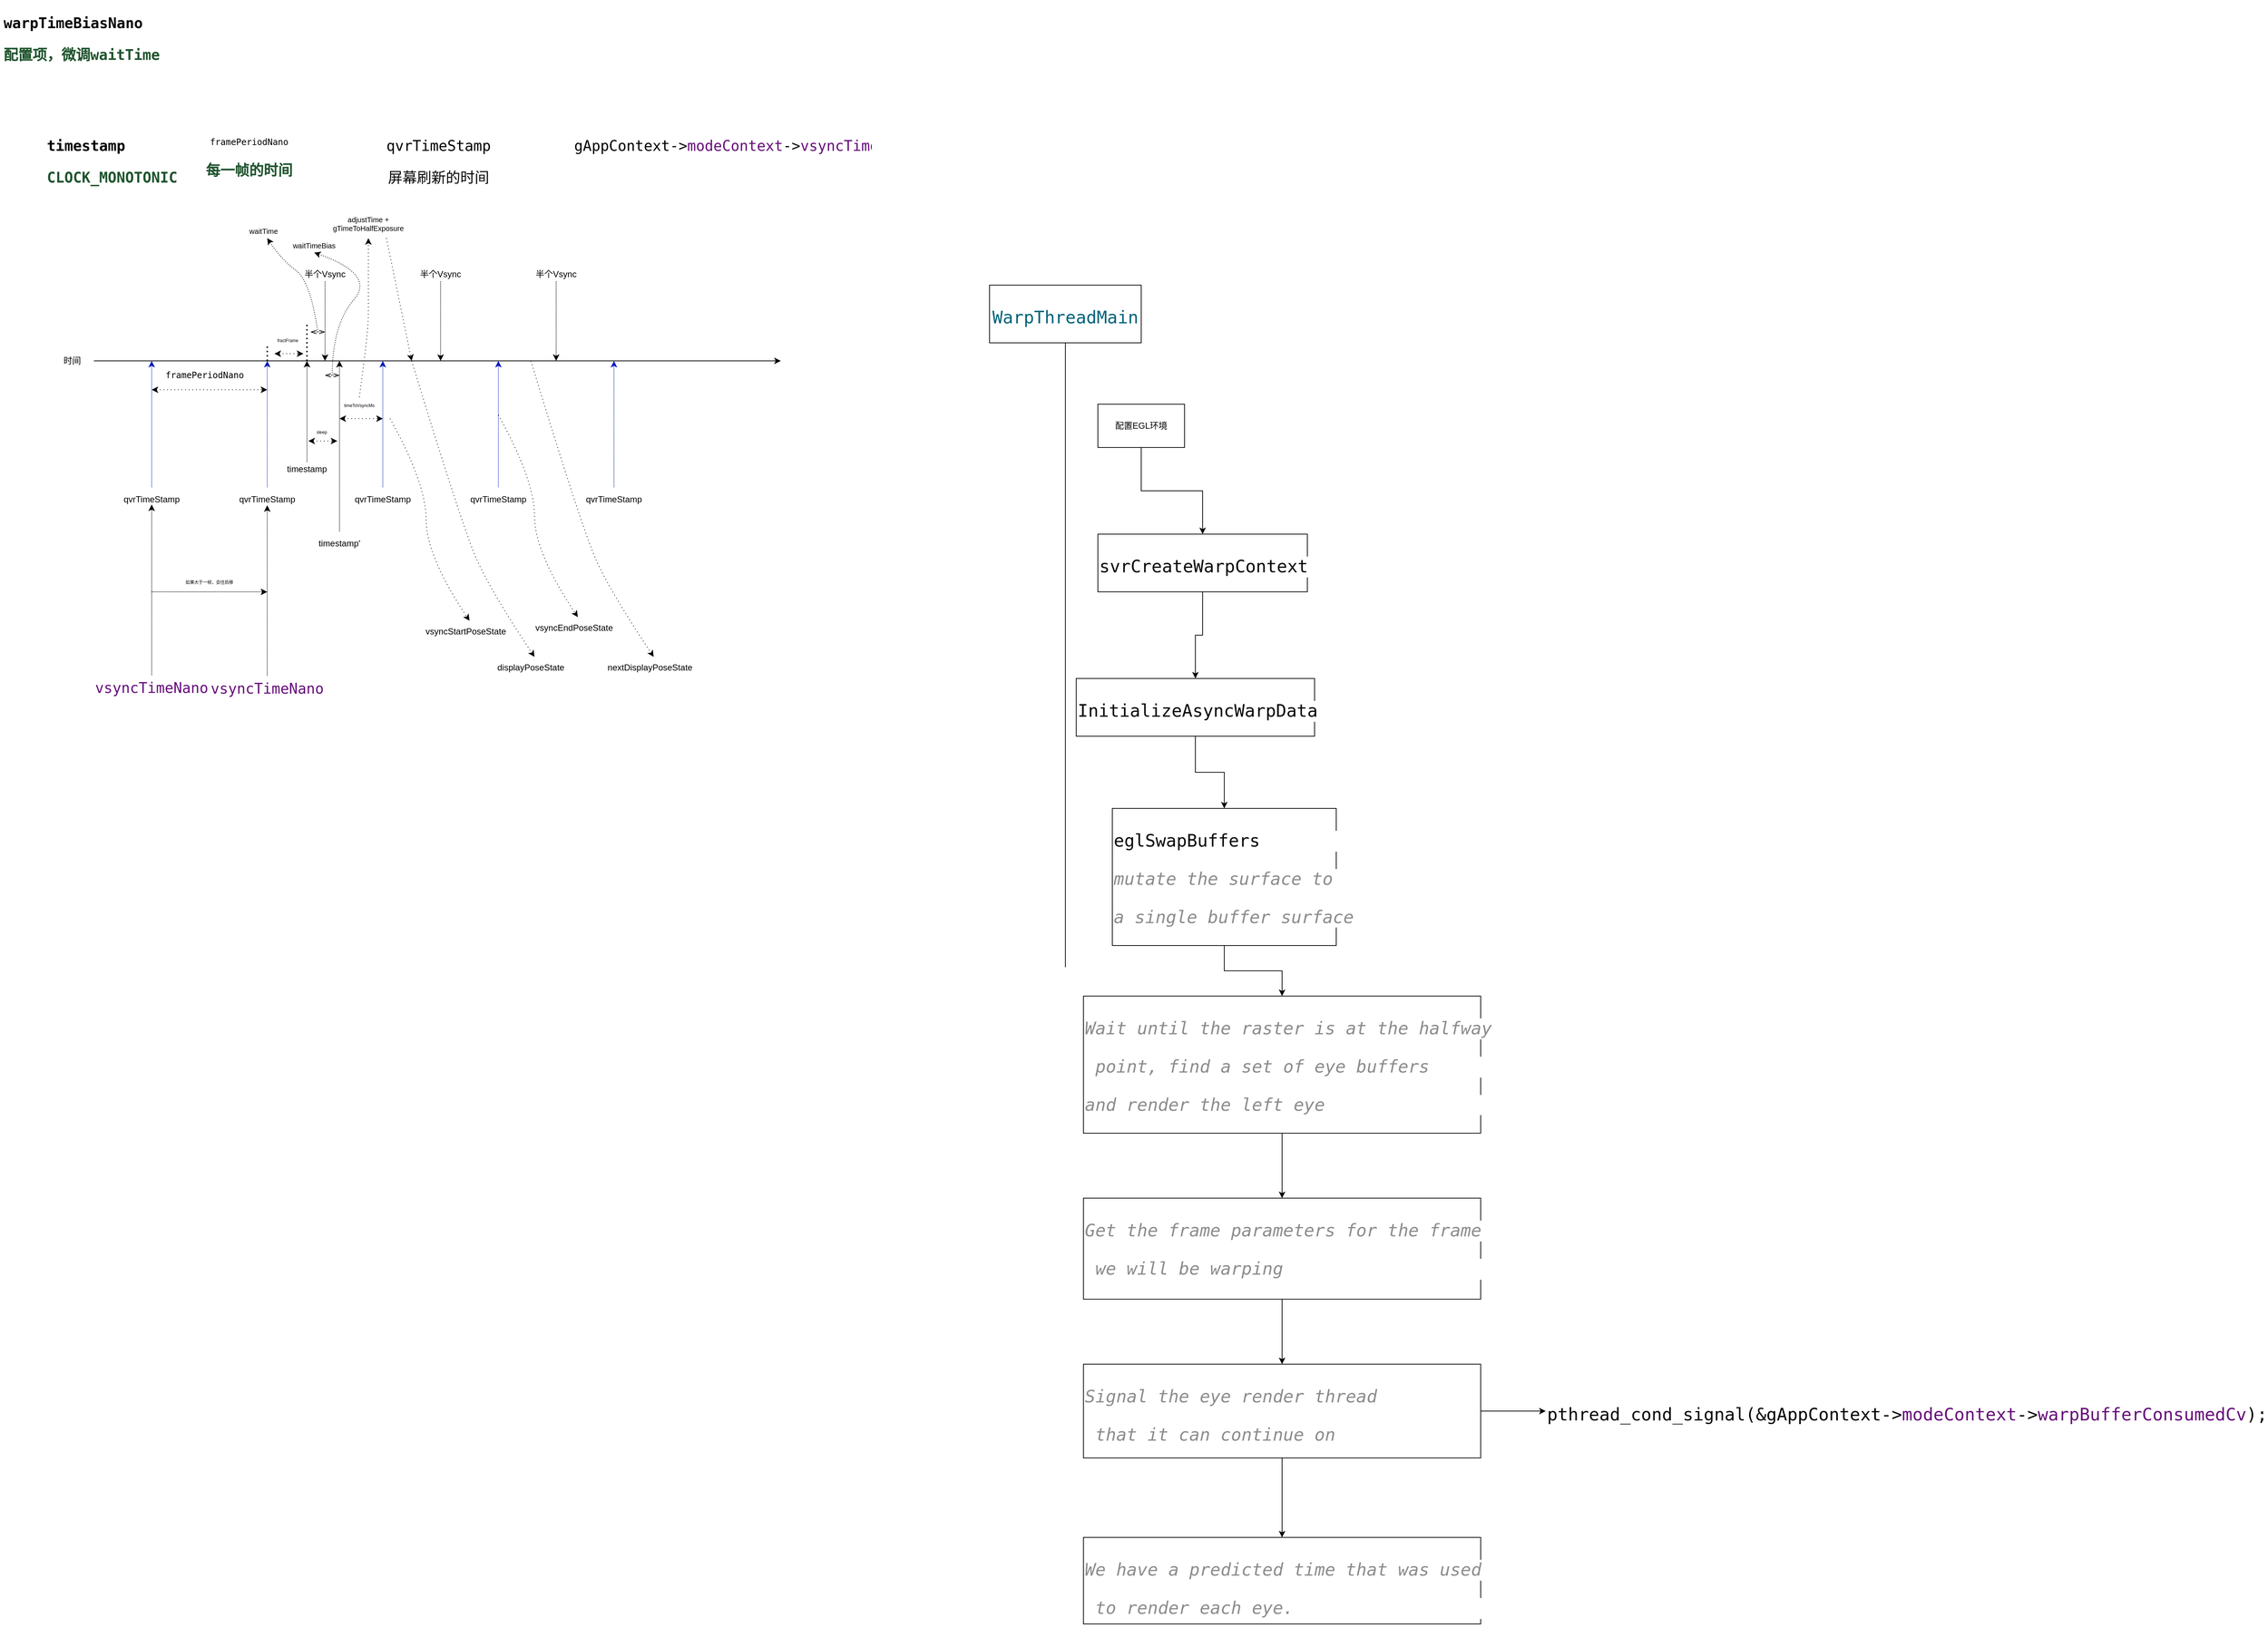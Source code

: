 <mxfile version="15.1.3" type="device"><diagram id="N3g8ppsfPn0LsdPIkcQA" name="第 1 页"><mxGraphModel dx="1732" dy="1841" grid="1" gridSize="10" guides="1" tooltips="1" connect="1" arrows="1" fold="1" page="1" pageScale="1" pageWidth="827" pageHeight="1169" math="0" shadow="0"><root><mxCell id="0"/><mxCell id="1" parent="0"/><mxCell id="dwKvWDZ7QdcvpmQUzJAw-1" value="" style="endArrow=classic;html=1;" parent="1" edge="1"><mxGeometry width="50" height="50" relative="1" as="geometry"><mxPoint x="-200" y="200" as="sourcePoint"/><mxPoint x="750.952" y="200" as="targetPoint"/></mxGeometry></mxCell><mxCell id="dwKvWDZ7QdcvpmQUzJAw-3" value="时间" style="text;html=1;strokeColor=none;fillColor=none;align=center;verticalAlign=middle;whiteSpace=wrap;rounded=0;" parent="1" vertex="1"><mxGeometry x="-250" y="190" width="40" height="20" as="geometry"/></mxCell><mxCell id="dwKvWDZ7QdcvpmQUzJAw-30" value="&lt;h1&gt;&lt;pre style=&quot;background-color: #ffffff ; color: #080808 ; font-family: &amp;#34;jetbrains mono&amp;#34; , monospace ; font-size: 15.0pt&quot;&gt;&lt;span style=&quot;color: #000000&quot;&gt;timestamp&lt;/span&gt;&lt;/pre&gt;&lt;/h1&gt;&lt;pre style=&quot;background-color: #ffffff ; color: #080808 ; font-family: &amp;#34;jetbrains mono&amp;#34; , monospace ; font-size: 15.0pt&quot;&gt;&lt;span style=&quot;color: #1f542e ; font-weight: bold&quot;&gt;CLOCK_MONOTONIC&lt;/span&gt;&lt;/pre&gt;" style="text;html=1;strokeColor=none;fillColor=none;spacing=5;spacingTop=-20;whiteSpace=wrap;overflow=hidden;rounded=0;" parent="1" vertex="1"><mxGeometry x="-270" y="-120" width="190" height="120" as="geometry"/></mxCell><mxCell id="dwKvWDZ7QdcvpmQUzJAw-53" value="&lt;h1&gt;&lt;pre style=&quot;background-color: #ffffff ; color: #080808 ; font-family: &amp;#34;jetbrains mono&amp;#34; , monospace ; font-size: 15.0pt&quot;&gt;&lt;pre style=&quot;font-size: 12px ; font-weight: 400 ; text-align: center ; font-family: &amp;#34;jetbrains mono&amp;#34; , monospace&quot;&gt;&lt;span style=&quot;color: rgb(0 , 0 , 0)&quot;&gt;framePeriodNano&lt;/span&gt;&lt;/pre&gt;&lt;/pre&gt;&lt;/h1&gt;&lt;pre style=&quot;background-color: #ffffff ; color: #080808 ; font-family: &amp;#34;jetbrains mono&amp;#34; , monospace ; font-size: 15.0pt&quot;&gt;&lt;span style=&quot;color: #1f542e ; font-weight: bold&quot;&gt;每一帧的时间&lt;/span&gt;&lt;/pre&gt;" style="text;html=1;strokeColor=none;fillColor=none;spacing=5;spacingTop=-20;whiteSpace=wrap;overflow=hidden;rounded=0;" parent="1" vertex="1"><mxGeometry x="-50" y="-120" width="190" height="120" as="geometry"/></mxCell><mxCell id="dwKvWDZ7QdcvpmQUzJAw-54" value="&lt;h1&gt;&lt;pre style=&quot;background-color: #ffffff ; color: #080808 ; font-family: &amp;#34;jetbrains mono&amp;#34; , monospace ; font-size: 15.0pt&quot;&gt;&lt;pre style=&quot;font-size: 12px ; font-weight: 400 ; text-align: center ; font-family: &amp;#34;jetbrains mono&amp;#34; , monospace&quot;&gt;&lt;pre style=&quot;font-family: &amp;#34;jetbrains mono&amp;#34; , monospace ; font-size: 15pt&quot;&gt;&lt;span style=&quot;color: #000000&quot;&gt;qvrTimeStamp&lt;/span&gt;&lt;/pre&gt;&lt;pre style=&quot;font-family: &amp;#34;jetbrains mono&amp;#34; , monospace ; font-size: 15pt&quot;&gt;屏幕刷新的时间&lt;/pre&gt;&lt;/pre&gt;&lt;/pre&gt;&lt;/h1&gt;" style="text;html=1;strokeColor=none;fillColor=none;spacing=5;spacingTop=-20;whiteSpace=wrap;overflow=hidden;rounded=0;" parent="1" vertex="1"><mxGeometry x="200" y="-120" width="190" height="120" as="geometry"/></mxCell><mxCell id="dwKvWDZ7QdcvpmQUzJAw-55" value="&lt;h1&gt;&lt;pre style=&quot;background-color: #ffffff ; color: #080808 ; font-family: &amp;#34;jetbrains mono&amp;#34; , monospace ; font-size: 15.0pt&quot;&gt;&lt;pre style=&quot;font-size: 12px ; font-weight: 400 ; text-align: center ; font-family: &amp;#34;jetbrains mono&amp;#34; , monospace&quot;&gt;&lt;pre style=&quot;font-family: &amp;#34;jetbrains mono&amp;#34; , monospace ; font-size: 15pt&quot;&gt;&lt;pre style=&quot;font-family: &amp;#34;jetbrains mono&amp;#34; , monospace ; font-size: 15pt&quot;&gt;&lt;span style=&quot;color: #000000&quot;&gt;gAppContext&lt;/span&gt;-&amp;gt;&lt;span style=&quot;color: #660e7a&quot;&gt;modeContext&lt;/span&gt;-&amp;gt;&lt;span style=&quot;color: #660e7a&quot;&gt;vsyncTimeNano&lt;/span&gt;&lt;/pre&gt;&lt;/pre&gt;&lt;/pre&gt;&lt;/pre&gt;&lt;/h1&gt;" style="text;html=1;strokeColor=none;fillColor=none;spacing=5;spacingTop=-20;whiteSpace=wrap;overflow=hidden;rounded=0;" parent="1" vertex="1"><mxGeometry x="460" y="-120" width="420" height="120" as="geometry"/></mxCell><mxCell id="dwKvWDZ7QdcvpmQUzJAw-63" value="" style="group" parent="1" vertex="1" connectable="0"><mxGeometry x="-170" y="210" width="210" height="200" as="geometry"/></mxCell><mxCell id="dwKvWDZ7QdcvpmQUzJAw-40" value="" style="group" parent="dwKvWDZ7QdcvpmQUzJAw-63" vertex="1" connectable="0"><mxGeometry x="50" width="160" height="30" as="geometry"/></mxCell><mxCell id="dwKvWDZ7QdcvpmQUzJAw-31" value="" style="endArrow=classic;startArrow=classic;html=1;dashed=1;dashPattern=1 4;" parent="dwKvWDZ7QdcvpmQUzJAw-40" edge="1"><mxGeometry width="50" height="50" relative="1" as="geometry"><mxPoint y="30" as="sourcePoint"/><mxPoint x="160.0" y="30" as="targetPoint"/></mxGeometry></mxCell><mxCell id="dwKvWDZ7QdcvpmQUzJAw-32" value="&lt;pre style=&quot;background-color: rgb(255 , 255 , 255) ; color: rgb(8 , 8 , 8) ; font-family: &amp;#34;jetbrains mono&amp;#34; , monospace&quot;&gt;&lt;span style=&quot;color: rgb(0 , 0 , 0)&quot;&gt;&lt;font style=&quot;font-size: 12px&quot;&gt;framePeriodNano&lt;/font&gt;&lt;/span&gt;&lt;/pre&gt;" style="text;html=1;strokeColor=none;fillColor=none;align=center;verticalAlign=middle;whiteSpace=wrap;rounded=0;" parent="dwKvWDZ7QdcvpmQUzJAw-40" vertex="1"><mxGeometry width="146.667" height="20" as="geometry"/></mxCell><mxCell id="dwKvWDZ7QdcvpmQUzJAw-84" value="" style="group" parent="dwKvWDZ7QdcvpmQUzJAw-63" vertex="1" connectable="0"><mxGeometry x="175" y="-10" width="70" height="200" as="geometry"/></mxCell><mxCell id="dwKvWDZ7QdcvpmQUzJAw-79" value="&lt;pre style=&quot;background-color: rgb(255 , 255 , 255) ; color: rgb(8 , 8 , 8)&quot;&gt;&lt;p style=&quot;font-size: 15pt&quot;&gt;&lt;span style=&quot;color: rgb(0 , 0 , 0) ; font-size: 12px&quot;&gt;&lt;font face=&quot;Helvetica&quot;&gt;qvrTimeStamp&lt;/font&gt;&lt;/span&gt;&lt;/p&gt;&lt;/pre&gt;" style="text;html=1;strokeColor=none;fillColor=none;align=center;verticalAlign=middle;whiteSpace=wrap;rounded=0;" parent="dwKvWDZ7QdcvpmQUzJAw-84" vertex="1"><mxGeometry y="175" width="70" height="25" as="geometry"/></mxCell><mxCell id="dwKvWDZ7QdcvpmQUzJAw-80" value="" style="endArrow=classic;html=1;dashed=1;dashPattern=1 1;exitX=0.5;exitY=0;exitDx=0;exitDy=0;fillColor=#0050ef;strokeColor=#001DBC;" parent="dwKvWDZ7QdcvpmQUzJAw-84" edge="1"><mxGeometry width="50" height="50" relative="1" as="geometry"><mxPoint x="35" y="175" as="sourcePoint"/><mxPoint x="35" as="targetPoint"/></mxGeometry></mxCell><mxCell id="dwKvWDZ7QdcvpmQUzJAw-85" value="" style="group" parent="dwKvWDZ7QdcvpmQUzJAw-63" vertex="1" connectable="0"><mxGeometry x="15" y="-10" width="70" height="200" as="geometry"/></mxCell><mxCell id="dwKvWDZ7QdcvpmQUzJAw-64" value="" style="endArrow=classic;html=1;dashed=1;dashPattern=1 1;exitX=0.5;exitY=0;exitDx=0;exitDy=0;fillColor=#0050ef;strokeColor=#001DBC;" parent="dwKvWDZ7QdcvpmQUzJAw-85" source="dwKvWDZ7QdcvpmQUzJAw-65" edge="1"><mxGeometry width="50" height="50" relative="1" as="geometry"><mxPoint x="35" y="162.5" as="sourcePoint"/><mxPoint x="35" as="targetPoint"/></mxGeometry></mxCell><mxCell id="dwKvWDZ7QdcvpmQUzJAw-65" value="&lt;pre style=&quot;background-color: rgb(255 , 255 , 255) ; color: rgb(8 , 8 , 8)&quot;&gt;&lt;p style=&quot;font-size: 15pt&quot;&gt;&lt;span style=&quot;color: rgb(0 , 0 , 0) ; font-size: 12px&quot;&gt;&lt;font face=&quot;Helvetica&quot;&gt;qvrTimeStamp&lt;/font&gt;&lt;/span&gt;&lt;/p&gt;&lt;/pre&gt;" style="text;html=1;strokeColor=none;fillColor=none;align=center;verticalAlign=middle;whiteSpace=wrap;rounded=0;" parent="dwKvWDZ7QdcvpmQUzJAw-85" vertex="1"><mxGeometry y="175" width="70" height="25" as="geometry"/></mxCell><mxCell id="dwKvWDZ7QdcvpmQUzJAw-72" value="" style="group" parent="1" vertex="1" connectable="0"><mxGeometry x="5" y="400" width="70" height="270" as="geometry"/></mxCell><mxCell id="dwKvWDZ7QdcvpmQUzJAw-73" value="" style="endArrow=classic;html=1;dashed=1;dashPattern=1 1;exitX=0.5;exitY=0;exitDx=0;exitDy=0;" parent="dwKvWDZ7QdcvpmQUzJAw-72" source="dwKvWDZ7QdcvpmQUzJAw-74" edge="1"><mxGeometry width="50" height="50" relative="1" as="geometry"><mxPoint x="35" y="219.375" as="sourcePoint"/><mxPoint x="35" as="targetPoint"/></mxGeometry></mxCell><mxCell id="dwKvWDZ7QdcvpmQUzJAw-74" value="&lt;pre style=&quot;background-color: rgb(255 , 255 , 255) ; color: rgb(8 , 8 , 8)&quot;&gt;&lt;pre style=&quot;font-size: 15pt ; font-family: &amp;#34;jetbrains mono&amp;#34; , monospace&quot;&gt;&lt;span style=&quot;color: rgb(102 , 14 , 122)&quot;&gt;vsyncTimeNano&lt;/span&gt;&lt;/pre&gt;&lt;/pre&gt;" style="text;html=1;strokeColor=none;fillColor=none;align=center;verticalAlign=middle;whiteSpace=wrap;rounded=0;" parent="dwKvWDZ7QdcvpmQUzJAw-72" vertex="1"><mxGeometry y="236.25" width="70" height="33.75" as="geometry"/></mxCell><mxCell id="dwKvWDZ7QdcvpmQUzJAw-86" value="" style="group" parent="1" vertex="1" connectable="0"><mxGeometry x="165" y="200" width="70" height="200" as="geometry"/></mxCell><mxCell id="dwKvWDZ7QdcvpmQUzJAw-82" value="" style="endArrow=classic;html=1;dashed=1;dashPattern=1 1;exitX=0.5;exitY=0;exitDx=0;exitDy=0;fillColor=#0050ef;strokeColor=#001DBC;" parent="dwKvWDZ7QdcvpmQUzJAw-86" source="dwKvWDZ7QdcvpmQUzJAw-83" edge="1"><mxGeometry width="50" height="50" relative="1" as="geometry"><mxPoint x="165" y="-37.5" as="sourcePoint"/><mxPoint x="35" as="targetPoint"/></mxGeometry></mxCell><mxCell id="dwKvWDZ7QdcvpmQUzJAw-83" value="&lt;pre style=&quot;background-color: rgb(255 , 255 , 255) ; color: rgb(8 , 8 , 8)&quot;&gt;&lt;p style=&quot;font-size: 15pt&quot;&gt;&lt;span style=&quot;color: rgb(0 , 0 , 0) ; font-size: 12px&quot;&gt;&lt;font face=&quot;Helvetica&quot;&gt;qvrTimeStamp&lt;/font&gt;&lt;/span&gt;&lt;/p&gt;&lt;/pre&gt;" style="text;html=1;strokeColor=none;fillColor=none;align=center;verticalAlign=middle;whiteSpace=wrap;rounded=0;" parent="dwKvWDZ7QdcvpmQUzJAw-86" vertex="1"><mxGeometry y="175" width="70" height="25" as="geometry"/></mxCell><mxCell id="dwKvWDZ7QdcvpmQUzJAw-87" value="" style="group" parent="1" vertex="1" connectable="0"><mxGeometry x="-120" y="490" width="160" height="30" as="geometry"/></mxCell><mxCell id="dwKvWDZ7QdcvpmQUzJAw-70" value="" style="endArrow=classic;html=1;dashed=1;dashPattern=1 1;" parent="dwKvWDZ7QdcvpmQUzJAw-87" edge="1"><mxGeometry width="50" height="50" relative="1" as="geometry"><mxPoint y="30" as="sourcePoint"/><mxPoint x="160" y="30" as="targetPoint"/></mxGeometry></mxCell><mxCell id="dwKvWDZ7QdcvpmQUzJAw-71" value="&lt;font style=&quot;font-size: 6px&quot;&gt;如果大于一帧，会往后移&lt;/font&gt;" style="text;html=1;strokeColor=none;fillColor=none;align=center;verticalAlign=middle;whiteSpace=wrap;rounded=0;" parent="dwKvWDZ7QdcvpmQUzJAw-87" vertex="1"><mxGeometry x="20" width="120" height="30" as="geometry"/></mxCell><mxCell id="dwKvWDZ7QdcvpmQUzJAw-88" value="" style="group" parent="1" vertex="1" connectable="0"><mxGeometry x="-155" y="399" width="70" height="270" as="geometry"/></mxCell><mxCell id="dwKvWDZ7QdcvpmQUzJAw-89" value="" style="endArrow=classic;html=1;dashed=1;dashPattern=1 1;exitX=0.5;exitY=0;exitDx=0;exitDy=0;" parent="dwKvWDZ7QdcvpmQUzJAw-88" source="dwKvWDZ7QdcvpmQUzJAw-90" edge="1"><mxGeometry width="50" height="50" relative="1" as="geometry"><mxPoint x="35" y="219.375" as="sourcePoint"/><mxPoint x="35" as="targetPoint"/></mxGeometry></mxCell><mxCell id="dwKvWDZ7QdcvpmQUzJAw-90" value="&lt;pre style=&quot;background-color: rgb(255 , 255 , 255) ; color: rgb(8 , 8 , 8)&quot;&gt;&lt;pre style=&quot;font-size: 15pt ; font-family: &amp;#34;jetbrains mono&amp;#34; , monospace&quot;&gt;&lt;span style=&quot;color: rgb(102 , 14 , 122)&quot;&gt;vsyncTimeNano&lt;/span&gt;&lt;/pre&gt;&lt;/pre&gt;" style="text;html=1;strokeColor=none;fillColor=none;align=center;verticalAlign=middle;whiteSpace=wrap;rounded=0;" parent="dwKvWDZ7QdcvpmQUzJAw-88" vertex="1"><mxGeometry y="236.25" width="70" height="33.75" as="geometry"/></mxCell><mxCell id="dwKvWDZ7QdcvpmQUzJAw-75" value="" style="group" parent="1" vertex="1" connectable="0"><mxGeometry x="50" y="160" width="40" height="30" as="geometry"/></mxCell><mxCell id="dwKvWDZ7QdcvpmQUzJAw-76" value="" style="endArrow=classic;startArrow=classic;html=1;dashed=1;dashPattern=1 4;" parent="dwKvWDZ7QdcvpmQUzJAw-75" edge="1"><mxGeometry width="50" height="50" relative="1" as="geometry"><mxPoint y="30" as="sourcePoint"/><mxPoint x="40" y="30" as="targetPoint"/></mxGeometry></mxCell><mxCell id="dwKvWDZ7QdcvpmQUzJAw-77" value="&lt;pre style=&quot;background-color: rgb(255 , 255 , 255) ; color: rgb(8 , 8 , 8)&quot;&gt;&lt;pre&gt;&lt;span style=&quot;color: rgb(0 , 0 , 0)&quot;&gt;&lt;font face=&quot;Helvetica&quot; style=&quot;font-size: 6px&quot;&gt;fractFrame&lt;/font&gt;&lt;/span&gt;&lt;/pre&gt;&lt;/pre&gt;" style="text;html=1;strokeColor=none;fillColor=none;align=center;verticalAlign=middle;whiteSpace=wrap;rounded=0;" parent="dwKvWDZ7QdcvpmQUzJAw-75" vertex="1"><mxGeometry width="36.667" height="20" as="geometry"/></mxCell><mxCell id="dwKvWDZ7QdcvpmQUzJAw-91" value="" style="group" parent="1" vertex="1" connectable="0"><mxGeometry x="60" y="200" width="140" height="270" as="geometry"/></mxCell><mxCell id="dwKvWDZ7QdcvpmQUzJAw-56" value="" style="endArrow=classic;html=1;dashed=1;dashPattern=1 1;exitX=0.5;exitY=0;exitDx=0;exitDy=0;" parent="dwKvWDZ7QdcvpmQUzJAw-91" source="dwKvWDZ7QdcvpmQUzJAw-57" edge="1"><mxGeometry width="50" height="50" relative="1" as="geometry"><mxPoint x="35" y="130" as="sourcePoint"/><mxPoint x="35" as="targetPoint"/></mxGeometry></mxCell><mxCell id="dwKvWDZ7QdcvpmQUzJAw-57" value="&lt;pre style=&quot;background-color: rgb(255 , 255 , 255) ; color: rgb(8 , 8 , 8)&quot;&gt;&lt;span style=&quot;color: rgb(0 , 0 , 0)&quot;&gt;&lt;font face=&quot;Helvetica&quot; style=&quot;font-size: 12px&quot;&gt;timestamp&lt;/font&gt;&lt;/span&gt;&lt;/pre&gt;" style="text;html=1;strokeColor=none;fillColor=none;align=center;verticalAlign=middle;whiteSpace=wrap;rounded=0;" parent="dwKvWDZ7QdcvpmQUzJAw-91" vertex="1"><mxGeometry y="140" width="70" height="20" as="geometry"/></mxCell><mxCell id="2BI13_jSFoXEZ40fFrYK-21" value="" style="group" vertex="1" connectable="0" parent="dwKvWDZ7QdcvpmQUzJAw-91"><mxGeometry x="40" width="100" height="270" as="geometry"/></mxCell><mxCell id="2BI13_jSFoXEZ40fFrYK-22" value="" style="endArrow=classic;html=1;dashed=1;dashPattern=1 1;exitX=0.5;exitY=0;exitDx=0;exitDy=0;" edge="1" parent="2BI13_jSFoXEZ40fFrYK-21" source="2BI13_jSFoXEZ40fFrYK-23"><mxGeometry width="50" height="50" relative="1" as="geometry"><mxPoint x="40" y="219.375" as="sourcePoint"/><mxPoint x="40" as="targetPoint"/></mxGeometry></mxCell><mxCell id="2BI13_jSFoXEZ40fFrYK-23" value="&lt;pre style=&quot;background-color: rgb(255 , 255 , 255) ; color: rgb(8 , 8 , 8)&quot;&gt;&lt;span style=&quot;color: rgb(0 , 0 , 0)&quot;&gt;&lt;font face=&quot;Helvetica&quot; style=&quot;font-size: 12px&quot;&gt;timestamp'&lt;/font&gt;&lt;/span&gt;&lt;/pre&gt;" style="text;html=1;strokeColor=none;fillColor=none;align=center;verticalAlign=middle;whiteSpace=wrap;rounded=0;" vertex="1" parent="2BI13_jSFoXEZ40fFrYK-21"><mxGeometry x="5" y="236.25" width="70" height="33.75" as="geometry"/></mxCell><mxCell id="2BI13_jSFoXEZ40fFrYK-24" value="" style="group" vertex="1" connectable="0" parent="2BI13_jSFoXEZ40fFrYK-21"><mxGeometry x="40" y="50" width="60" height="30" as="geometry"/></mxCell><mxCell id="2BI13_jSFoXEZ40fFrYK-25" value="" style="endArrow=classic;startArrow=classic;html=1;dashed=1;dashPattern=1 4;" edge="1" parent="2BI13_jSFoXEZ40fFrYK-24"><mxGeometry width="50" height="50" relative="1" as="geometry"><mxPoint y="30" as="sourcePoint"/><mxPoint x="60" y="30" as="targetPoint"/></mxGeometry></mxCell><mxCell id="2BI13_jSFoXEZ40fFrYK-26" value="&lt;pre style=&quot;background-color: rgb(255 , 255 , 255) ; color: rgb(8 , 8 , 8)&quot;&gt;&lt;pre&gt;&lt;pre&gt;&lt;span style=&quot;color: rgb(0 , 0 , 0)&quot;&gt;&lt;font style=&quot;font-size: 6px&quot; face=&quot;Helvetica&quot;&gt;timeToVsyncMs&lt;/font&gt;&lt;/span&gt;&lt;/pre&gt;&lt;/pre&gt;&lt;/pre&gt;" style="text;html=1;strokeColor=none;fillColor=none;align=center;verticalAlign=middle;whiteSpace=wrap;rounded=0;" vertex="1" parent="2BI13_jSFoXEZ40fFrYK-24"><mxGeometry width="55.0" height="20" as="geometry"/></mxCell><mxCell id="2BI13_jSFoXEZ40fFrYK-62" value="" style="group" vertex="1" connectable="0" parent="2BI13_jSFoXEZ40fFrYK-21"><mxGeometry x="-3" y="90" width="40" height="21" as="geometry"/></mxCell><mxCell id="2BI13_jSFoXEZ40fFrYK-63" value="" style="endArrow=classic;startArrow=classic;html=1;dashed=1;dashPattern=1 4;" edge="1" parent="2BI13_jSFoXEZ40fFrYK-62"><mxGeometry width="50" height="50" relative="1" as="geometry"><mxPoint y="21" as="sourcePoint"/><mxPoint x="40" y="21" as="targetPoint"/></mxGeometry></mxCell><mxCell id="2BI13_jSFoXEZ40fFrYK-64" value="&lt;pre style=&quot;background-color: rgb(255 , 255 , 255) ; color: rgb(8 , 8 , 8)&quot;&gt;&lt;pre&gt;&lt;pre&gt;&lt;span style=&quot;color: rgb(0 , 0 , 0)&quot;&gt;&lt;font style=&quot;font-size: 6px&quot; face=&quot;Helvetica&quot;&gt;sleep&lt;/font&gt;&lt;/span&gt;&lt;/pre&gt;&lt;/pre&gt;&lt;/pre&gt;" style="text;html=1;strokeColor=none;fillColor=none;align=center;verticalAlign=middle;whiteSpace=wrap;rounded=0;" vertex="1" parent="2BI13_jSFoXEZ40fFrYK-62"><mxGeometry width="36.667" height="14" as="geometry"/></mxCell><mxCell id="dwKvWDZ7QdcvpmQUzJAw-94" value="" style="group" parent="1" vertex="1" connectable="0"><mxGeometry x="80" y="70" width="90" height="130" as="geometry"/></mxCell><mxCell id="dwKvWDZ7QdcvpmQUzJAw-92" value="" style="endArrow=classic;html=1;dashed=1;dashPattern=1 1;" parent="dwKvWDZ7QdcvpmQUzJAw-94" edge="1"><mxGeometry width="50" height="50" relative="1" as="geometry"><mxPoint x="40" y="20" as="sourcePoint"/><mxPoint x="40" y="130" as="targetPoint"/></mxGeometry></mxCell><mxCell id="dwKvWDZ7QdcvpmQUzJAw-93" value="半个Vsync" style="text;html=1;strokeColor=none;fillColor=none;align=center;verticalAlign=middle;whiteSpace=wrap;rounded=0;" parent="dwKvWDZ7QdcvpmQUzJAw-94" vertex="1"><mxGeometry width="80" height="20" as="geometry"/></mxCell><mxCell id="dwKvWDZ7QdcvpmQUzJAw-96" value="" style="endArrow=none;dashed=1;html=1;dashPattern=1 2;strokeWidth=2;" parent="dwKvWDZ7QdcvpmQUzJAw-94" edge="1"><mxGeometry width="50" height="50" relative="1" as="geometry"><mxPoint x="15" y="130" as="sourcePoint"/><mxPoint x="15" y="80" as="targetPoint"/></mxGeometry></mxCell><mxCell id="dwKvWDZ7QdcvpmQUzJAw-97" value="" style="endArrow=openThin;startArrow=openThin;html=1;dashed=1;dashPattern=1 2;startFill=0;endFill=0;" parent="dwKvWDZ7QdcvpmQUzJAw-94" edge="1"><mxGeometry width="50" height="50" relative="1" as="geometry"><mxPoint x="20" y="90" as="sourcePoint"/><mxPoint x="40" y="90" as="targetPoint"/></mxGeometry></mxCell><mxCell id="dwKvWDZ7QdcvpmQUzJAw-95" value="" style="endArrow=none;dashed=1;html=1;dashPattern=1 2;strokeWidth=2;" parent="1" edge="1"><mxGeometry width="50" height="50" relative="1" as="geometry"><mxPoint x="40" y="200" as="sourcePoint"/><mxPoint x="40" y="180" as="targetPoint"/></mxGeometry></mxCell><mxCell id="dwKvWDZ7QdcvpmQUzJAw-99" value="" style="curved=1;endArrow=classic;html=1;dashed=1;dashPattern=1 2;fontSize=4;" parent="1" edge="1"><mxGeometry width="50" height="50" relative="1" as="geometry"><mxPoint x="110" y="160" as="sourcePoint"/><mxPoint x="40" y="30" as="targetPoint"/><Array as="points"><mxPoint x="100" y="90"/><mxPoint x="60" y="60"/></Array></mxGeometry></mxCell><mxCell id="dwKvWDZ7QdcvpmQUzJAw-100" value="&lt;font style=&quot;font-size: 10px&quot;&gt;waitTime&lt;/font&gt;" style="text;html=1;strokeColor=none;fillColor=none;align=center;verticalAlign=middle;whiteSpace=wrap;rounded=0;fontSize=4;" parent="1" vertex="1"><mxGeometry x="10" y="10" width="50" height="20" as="geometry"/></mxCell><mxCell id="dwKvWDZ7QdcvpmQUzJAw-101" value="" style="group" parent="1" vertex="1" connectable="0"><mxGeometry x="325" y="200" width="70" height="200" as="geometry"/></mxCell><mxCell id="dwKvWDZ7QdcvpmQUzJAw-102" value="" style="endArrow=classic;html=1;dashed=1;dashPattern=1 1;exitX=0.5;exitY=0;exitDx=0;exitDy=0;fillColor=#0050ef;strokeColor=#001DBC;" parent="dwKvWDZ7QdcvpmQUzJAw-101" source="dwKvWDZ7QdcvpmQUzJAw-103" edge="1"><mxGeometry width="50" height="50" relative="1" as="geometry"><mxPoint x="165" y="-37.5" as="sourcePoint"/><mxPoint x="35" as="targetPoint"/></mxGeometry></mxCell><mxCell id="dwKvWDZ7QdcvpmQUzJAw-103" value="&lt;pre style=&quot;background-color: rgb(255 , 255 , 255) ; color: rgb(8 , 8 , 8)&quot;&gt;&lt;p style=&quot;font-size: 15pt&quot;&gt;&lt;span style=&quot;color: rgb(0 , 0 , 0) ; font-size: 12px&quot;&gt;&lt;font face=&quot;Helvetica&quot;&gt;qvrTimeStamp&lt;/font&gt;&lt;/span&gt;&lt;/p&gt;&lt;/pre&gt;" style="text;html=1;strokeColor=none;fillColor=none;align=center;verticalAlign=middle;whiteSpace=wrap;rounded=0;" parent="dwKvWDZ7QdcvpmQUzJAw-101" vertex="1"><mxGeometry y="175" width="70" height="25" as="geometry"/></mxCell><mxCell id="dwKvWDZ7QdcvpmQUzJAw-119" value="" style="group" parent="1" vertex="1" connectable="0"><mxGeometry x="240" y="70" width="90" height="130" as="geometry"/></mxCell><mxCell id="dwKvWDZ7QdcvpmQUzJAw-120" value="" style="endArrow=classic;html=1;dashed=1;dashPattern=1 1;" parent="dwKvWDZ7QdcvpmQUzJAw-119" edge="1"><mxGeometry width="50" height="50" relative="1" as="geometry"><mxPoint x="40" y="20" as="sourcePoint"/><mxPoint x="40" y="130" as="targetPoint"/></mxGeometry></mxCell><mxCell id="dwKvWDZ7QdcvpmQUzJAw-121" value="半个Vsync" style="text;html=1;strokeColor=none;fillColor=none;align=center;verticalAlign=middle;whiteSpace=wrap;rounded=0;" parent="dwKvWDZ7QdcvpmQUzJAw-119" vertex="1"><mxGeometry width="80" height="20" as="geometry"/></mxCell><mxCell id="dwKvWDZ7QdcvpmQUzJAw-125" value="" style="group" parent="1" vertex="1" connectable="0"><mxGeometry x="400" y="70" width="90" height="130" as="geometry"/></mxCell><mxCell id="dwKvWDZ7QdcvpmQUzJAw-126" value="" style="endArrow=classic;html=1;dashed=1;dashPattern=1 1;" parent="dwKvWDZ7QdcvpmQUzJAw-125" edge="1"><mxGeometry width="50" height="50" relative="1" as="geometry"><mxPoint x="40" y="20" as="sourcePoint"/><mxPoint x="40" y="130" as="targetPoint"/></mxGeometry></mxCell><mxCell id="dwKvWDZ7QdcvpmQUzJAw-127" value="半个Vsync" style="text;html=1;strokeColor=none;fillColor=none;align=center;verticalAlign=middle;whiteSpace=wrap;rounded=0;" parent="dwKvWDZ7QdcvpmQUzJAw-125" vertex="1"><mxGeometry width="80" height="20" as="geometry"/></mxCell><mxCell id="dwKvWDZ7QdcvpmQUzJAw-136" value="" style="group" parent="1" vertex="1" connectable="0"><mxGeometry x="485" y="200" width="70" height="200" as="geometry"/></mxCell><mxCell id="dwKvWDZ7QdcvpmQUzJAw-137" value="" style="endArrow=classic;html=1;dashed=1;dashPattern=1 1;exitX=0.5;exitY=0;exitDx=0;exitDy=0;fillColor=#0050ef;strokeColor=#001DBC;" parent="dwKvWDZ7QdcvpmQUzJAw-136" source="dwKvWDZ7QdcvpmQUzJAw-138" edge="1"><mxGeometry width="50" height="50" relative="1" as="geometry"><mxPoint x="165" y="-37.5" as="sourcePoint"/><mxPoint x="35" as="targetPoint"/></mxGeometry></mxCell><mxCell id="dwKvWDZ7QdcvpmQUzJAw-138" value="&lt;pre style=&quot;background-color: rgb(255 , 255 , 255) ; color: rgb(8 , 8 , 8)&quot;&gt;&lt;p style=&quot;font-size: 15pt&quot;&gt;&lt;span style=&quot;color: rgb(0 , 0 , 0) ; font-size: 12px&quot;&gt;&lt;font face=&quot;Helvetica&quot;&gt;qvrTimeStamp&lt;/font&gt;&lt;/span&gt;&lt;/p&gt;&lt;/pre&gt;" style="text;html=1;strokeColor=none;fillColor=none;align=center;verticalAlign=middle;whiteSpace=wrap;rounded=0;" parent="dwKvWDZ7QdcvpmQUzJAw-136" vertex="1"><mxGeometry y="175" width="70" height="25" as="geometry"/></mxCell><mxCell id="dwKvWDZ7QdcvpmQUzJAw-140" value="&lt;h1&gt;&lt;pre style=&quot;background-color: #ffffff ; color: #080808 ; font-family: &amp;#34;jetbrains mono&amp;#34; , monospace ; font-size: 15.0pt&quot;&gt;warpTimeBiasNano&lt;/pre&gt;&lt;pre style=&quot;background-color: rgb(255 , 255 , 255) ; font-family: &amp;#34;jetbrains mono&amp;#34; , monospace ; font-size: 15pt&quot;&gt;&lt;font color=&quot;#1f542e&quot;&gt;配置项，微调waitTime&lt;/font&gt;&lt;/pre&gt;&lt;/h1&gt;" style="text;html=1;strokeColor=none;fillColor=none;spacing=5;spacingTop=-20;whiteSpace=wrap;overflow=hidden;rounded=0;" parent="1" vertex="1"><mxGeometry x="-330" y="-290" width="245" height="120" as="geometry"/></mxCell><mxCell id="2BI13_jSFoXEZ40fFrYK-1" value="&lt;pre style=&quot;background-color: #ffffff ; color: #080808 ; font-family: &amp;quot;consolas&amp;quot; , monospace ; font-size: 18.0pt&quot;&gt;&lt;span style=&quot;color: #00627a&quot;&gt;WarpThreadMain&lt;/span&gt;&lt;/pre&gt;" style="text;whiteSpace=wrap;html=1;strokeColor=#000000;align=center;" vertex="1" parent="1"><mxGeometry x="1040" y="95" width="210" height="80" as="geometry"/></mxCell><mxCell id="2BI13_jSFoXEZ40fFrYK-2" value="" style="endArrow=none;html=1;entryX=0.5;entryY=1;entryDx=0;entryDy=0;" edge="1" parent="1" target="2BI13_jSFoXEZ40fFrYK-1"><mxGeometry width="50" height="50" relative="1" as="geometry"><mxPoint x="1145" y="1040" as="sourcePoint"/><mxPoint x="1110" y="290" as="targetPoint"/></mxGeometry></mxCell><mxCell id="2BI13_jSFoXEZ40fFrYK-5" value="" style="edgeStyle=orthogonalEdgeStyle;rounded=0;orthogonalLoop=1;jettySize=auto;html=1;" edge="1" parent="1" source="2BI13_jSFoXEZ40fFrYK-3" target="2BI13_jSFoXEZ40fFrYK-8"><mxGeometry relative="1" as="geometry"><mxPoint x="1250" y="390" as="targetPoint"/></mxGeometry></mxCell><mxCell id="2BI13_jSFoXEZ40fFrYK-3" value="配置EGL环境" style="rounded=0;whiteSpace=wrap;html=1;strokeColor=#000000;align=center;" vertex="1" parent="1"><mxGeometry x="1190" y="260" width="120" height="60" as="geometry"/></mxCell><mxCell id="2BI13_jSFoXEZ40fFrYK-7" value="" style="edgeStyle=orthogonalEdgeStyle;rounded=0;orthogonalLoop=1;jettySize=auto;html=1;exitX=0.5;exitY=1;exitDx=0;exitDy=0;" edge="1" parent="1" source="2BI13_jSFoXEZ40fFrYK-8" target="2BI13_jSFoXEZ40fFrYK-6"><mxGeometry relative="1" as="geometry"><mxPoint x="1250" y="420" as="sourcePoint"/></mxGeometry></mxCell><mxCell id="2BI13_jSFoXEZ40fFrYK-10" value="" style="edgeStyle=orthogonalEdgeStyle;rounded=0;orthogonalLoop=1;jettySize=auto;html=1;" edge="1" parent="1" source="2BI13_jSFoXEZ40fFrYK-6" target="2BI13_jSFoXEZ40fFrYK-9"><mxGeometry relative="1" as="geometry"/></mxCell><mxCell id="2BI13_jSFoXEZ40fFrYK-6" value="&lt;pre style=&quot;background-color: #ffffff ; color: #080808 ; font-family: &amp;quot;consolas&amp;quot; , monospace ; font-size: 18.0pt&quot;&gt;InitializeAsyncWarpData&lt;/pre&gt;" style="text;whiteSpace=wrap;html=1;strokeColor=#000000;" vertex="1" parent="1"><mxGeometry x="1160" y="640" width="330" height="80" as="geometry"/></mxCell><mxCell id="2BI13_jSFoXEZ40fFrYK-8" value="&lt;pre style=&quot;background-color: #ffffff ; color: #080808 ; font-family: &amp;quot;consolas&amp;quot; , monospace ; font-size: 18.0pt&quot;&gt;svrCreateWarpContext&lt;/pre&gt;" style="text;whiteSpace=wrap;html=1;strokeColor=#000000;" vertex="1" parent="1"><mxGeometry x="1190" y="440" width="290" height="80" as="geometry"/></mxCell><mxCell id="2BI13_jSFoXEZ40fFrYK-12" value="" style="edgeStyle=orthogonalEdgeStyle;rounded=0;orthogonalLoop=1;jettySize=auto;html=1;" edge="1" parent="1" source="2BI13_jSFoXEZ40fFrYK-9" target="2BI13_jSFoXEZ40fFrYK-11"><mxGeometry relative="1" as="geometry"/></mxCell><mxCell id="2BI13_jSFoXEZ40fFrYK-9" value="&lt;pre style=&quot;background-color: #ffffff ; color: #080808 ; font-family: &amp;#34;consolas&amp;#34; , monospace ; font-size: 18.0pt&quot;&gt;eglSwapBuffers&lt;/pre&gt;&lt;pre style=&quot;background-color: #ffffff ; color: #080808 ; font-family: &amp;#34;consolas&amp;#34; , monospace ; font-size: 18.0pt&quot;&gt;&lt;pre style=&quot;font-family: &amp;#34;consolas&amp;#34; , monospace ; font-size: 18pt&quot;&gt;&lt;span style=&quot;color: #8c8c8c ; font-style: italic&quot;&gt;mutate the surface to &lt;/span&gt;&lt;/pre&gt;&lt;pre style=&quot;font-family: &amp;#34;consolas&amp;#34; , monospace ; font-size: 18pt&quot;&gt;&lt;span style=&quot;color: #8c8c8c ; font-style: italic&quot;&gt;a single buffer surface&lt;/span&gt;&lt;/pre&gt;&lt;/pre&gt;" style="text;whiteSpace=wrap;html=1;strokeColor=#000000;" vertex="1" parent="1"><mxGeometry x="1210" y="820" width="310" height="190" as="geometry"/></mxCell><mxCell id="2BI13_jSFoXEZ40fFrYK-14" value="" style="edgeStyle=orthogonalEdgeStyle;rounded=0;orthogonalLoop=1;jettySize=auto;html=1;" edge="1" parent="1" source="2BI13_jSFoXEZ40fFrYK-11" target="2BI13_jSFoXEZ40fFrYK-13"><mxGeometry relative="1" as="geometry"/></mxCell><mxCell id="2BI13_jSFoXEZ40fFrYK-11" value="&lt;pre style=&quot;background-color: #ffffff ; color: #080808 ; font-family: &amp;#34;consolas&amp;#34; , monospace ; font-size: 18.0pt&quot;&gt;&lt;span style=&quot;color: #8c8c8c ; font-style: italic&quot;&gt;Wait until the raster is at the halfway&lt;/span&gt;&lt;/pre&gt;&lt;pre style=&quot;background-color: #ffffff ; color: #080808 ; font-family: &amp;#34;consolas&amp;#34; , monospace ; font-size: 18.0pt&quot;&gt;&lt;span style=&quot;color: #8c8c8c ; font-style: italic&quot;&gt; point, find a set of eye buffers &lt;/span&gt;&lt;/pre&gt;&lt;pre style=&quot;background-color: #ffffff ; color: #080808 ; font-family: &amp;#34;consolas&amp;#34; , monospace ; font-size: 18.0pt&quot;&gt;&lt;span style=&quot;color: #8c8c8c ; font-style: italic&quot;&gt;and render the left eye&lt;/span&gt;&lt;/pre&gt;" style="text;whiteSpace=wrap;html=1;strokeColor=#000000;" vertex="1" parent="1"><mxGeometry x="1170" y="1080" width="550" height="190" as="geometry"/></mxCell><mxCell id="2BI13_jSFoXEZ40fFrYK-16" value="" style="edgeStyle=orthogonalEdgeStyle;rounded=0;orthogonalLoop=1;jettySize=auto;html=1;" edge="1" parent="1" source="2BI13_jSFoXEZ40fFrYK-13" target="2BI13_jSFoXEZ40fFrYK-15"><mxGeometry relative="1" as="geometry"/></mxCell><mxCell id="2BI13_jSFoXEZ40fFrYK-13" value="&lt;pre style=&quot;background-color: #ffffff ; color: #080808 ; font-family: &amp;#34;consolas&amp;#34; , monospace ; font-size: 18.0pt&quot;&gt;&lt;span style=&quot;color: #8c8c8c ; font-style: italic&quot;&gt;Get the frame parameters for the frame&lt;/span&gt;&lt;/pre&gt;&lt;pre style=&quot;background-color: #ffffff ; color: #080808 ; font-family: &amp;#34;consolas&amp;#34; , monospace ; font-size: 18.0pt&quot;&gt;&lt;span style=&quot;color: #8c8c8c ; font-style: italic&quot;&gt; we will be warping&lt;/span&gt;&lt;/pre&gt;" style="text;whiteSpace=wrap;html=1;strokeColor=#000000;" vertex="1" parent="1"><mxGeometry x="1170" y="1360" width="550" height="140" as="geometry"/></mxCell><mxCell id="2BI13_jSFoXEZ40fFrYK-18" value="" style="edgeStyle=orthogonalEdgeStyle;rounded=0;orthogonalLoop=1;jettySize=auto;html=1;" edge="1" parent="1" source="2BI13_jSFoXEZ40fFrYK-15" target="2BI13_jSFoXEZ40fFrYK-17"><mxGeometry relative="1" as="geometry"/></mxCell><mxCell id="2BI13_jSFoXEZ40fFrYK-20" value="" style="edgeStyle=orthogonalEdgeStyle;rounded=0;orthogonalLoop=1;jettySize=auto;html=1;" edge="1" parent="1" source="2BI13_jSFoXEZ40fFrYK-15" target="2BI13_jSFoXEZ40fFrYK-19"><mxGeometry relative="1" as="geometry"/></mxCell><mxCell id="2BI13_jSFoXEZ40fFrYK-15" value="&lt;pre style=&quot;background-color: #ffffff ; color: #080808 ; font-family: &amp;#34;consolas&amp;#34; , monospace ; font-size: 18.0pt&quot;&gt;&lt;span style=&quot;color: #8c8c8c ; font-style: italic&quot;&gt;Signal the eye render thread&lt;/span&gt;&lt;/pre&gt;&lt;pre style=&quot;background-color: #ffffff ; color: #080808 ; font-family: &amp;#34;consolas&amp;#34; , monospace ; font-size: 18.0pt&quot;&gt;&lt;span style=&quot;color: #8c8c8c ; font-style: italic&quot;&gt; that it can continue on&lt;/span&gt;&lt;/pre&gt;" style="text;whiteSpace=wrap;html=1;strokeColor=#000000;" vertex="1" parent="1"><mxGeometry x="1170" y="1590" width="550" height="130" as="geometry"/></mxCell><mxCell id="2BI13_jSFoXEZ40fFrYK-17" value="&lt;pre style=&quot;background-color: #ffffff ; color: #080808 ; font-family: &amp;quot;consolas&amp;quot; , monospace ; font-size: 18.0pt&quot;&gt;pthread_cond_signal(&amp;amp;&lt;span style=&quot;color: #000000&quot;&gt;gAppContext&lt;/span&gt;-&amp;gt;&lt;span style=&quot;color: #660e7a&quot;&gt;modeContext&lt;/span&gt;-&amp;gt;&lt;span style=&quot;color: #660e7a&quot;&gt;warpBufferConsumedCv&lt;/span&gt;);&lt;/pre&gt;" style="text;whiteSpace=wrap;html=1;" vertex="1" parent="1"><mxGeometry x="1810" y="1615" width="550" height="80" as="geometry"/></mxCell><mxCell id="2BI13_jSFoXEZ40fFrYK-19" value="&lt;pre style=&quot;background-color: #ffffff ; color: #080808 ; font-family: &amp;#34;consolas&amp;#34; , monospace ; font-size: 18.0pt&quot;&gt;&lt;span style=&quot;color: #8c8c8c ; font-style: italic&quot;&gt;We have a predicted time that was used&lt;/span&gt;&lt;/pre&gt;&lt;pre style=&quot;background-color: #ffffff ; color: #080808 ; font-family: &amp;#34;consolas&amp;#34; , monospace ; font-size: 18.0pt&quot;&gt;&lt;span style=&quot;color: #8c8c8c ; font-style: italic&quot;&gt; to render each eye.&lt;/span&gt;&lt;/pre&gt;" style="text;whiteSpace=wrap;html=1;strokeColor=#000000;" vertex="1" parent="1"><mxGeometry x="1170" y="1830" width="550" height="120" as="geometry"/></mxCell><mxCell id="2BI13_jSFoXEZ40fFrYK-27" value="" style="curved=1;endArrow=classic;html=1;exitX=0.5;exitY=0;exitDx=0;exitDy=0;dashed=1;dashPattern=1 4;" edge="1" parent="1" source="2BI13_jSFoXEZ40fFrYK-26"><mxGeometry width="50" height="50" relative="1" as="geometry"><mxPoint x="180" y="160" as="sourcePoint"/><mxPoint x="180" y="30" as="targetPoint"/><Array as="points"><mxPoint x="180" y="160"/><mxPoint x="180" y="110"/></Array></mxGeometry></mxCell><mxCell id="2BI13_jSFoXEZ40fFrYK-28" value="&lt;font style=&quot;font-size: 10px&quot;&gt;adjustTime +&lt;br&gt;gTimeToHalfExposure&lt;br&gt;&lt;/font&gt;" style="text;html=1;strokeColor=none;fillColor=none;align=center;verticalAlign=middle;whiteSpace=wrap;rounded=0;fontSize=4;" vertex="1" parent="1"><mxGeometry x="130" y="-10" width="100" height="40" as="geometry"/></mxCell><mxCell id="2BI13_jSFoXEZ40fFrYK-30" value="" style="curved=1;endArrow=classic;html=1;dashed=1;dashPattern=1 4;" edge="1" parent="1"><mxGeometry width="50" height="50" relative="1" as="geometry"><mxPoint x="210" y="280" as="sourcePoint"/><mxPoint x="320" y="560" as="targetPoint"/><Array as="points"><mxPoint x="260" y="370"/><mxPoint x="260" y="470"/></Array></mxGeometry></mxCell><mxCell id="2BI13_jSFoXEZ40fFrYK-31" value="&lt;pre style=&quot;background-color: rgb(255 , 255 , 255) ; color: rgb(8 , 8 , 8)&quot;&gt;&lt;span style=&quot;color: rgb(0 , 0 , 0)&quot;&gt;&lt;font style=&quot;font-size: 12px&quot; face=&quot;Helvetica&quot;&gt;vsyncStartPoseState&lt;/font&gt;&lt;/span&gt;&lt;/pre&gt;" style="text;html=1;strokeColor=none;fillColor=none;align=center;verticalAlign=middle;whiteSpace=wrap;rounded=0;fontSize=4;" vertex="1" parent="1"><mxGeometry x="250" y="560" width="130" height="30" as="geometry"/></mxCell><mxCell id="2BI13_jSFoXEZ40fFrYK-32" value="" style="curved=1;endArrow=classic;html=1;dashed=1;dashPattern=1 4;" edge="1" parent="1"><mxGeometry width="50" height="50" relative="1" as="geometry"><mxPoint x="360" y="275" as="sourcePoint"/><mxPoint x="470" y="555" as="targetPoint"/><Array as="points"><mxPoint x="410" y="365"/><mxPoint x="410" y="465"/></Array></mxGeometry></mxCell><mxCell id="2BI13_jSFoXEZ40fFrYK-33" value="&lt;pre style=&quot;background-color: rgb(255 , 255 , 255) ; color: rgb(8 , 8 , 8)&quot;&gt;&lt;span style=&quot;color: rgb(0 , 0 , 0)&quot;&gt;&lt;font style=&quot;font-size: 12px&quot; face=&quot;Helvetica&quot;&gt;vsyncEndPoseState&lt;/font&gt;&lt;/span&gt;&lt;/pre&gt;" style="text;html=1;strokeColor=none;fillColor=none;align=center;verticalAlign=middle;whiteSpace=wrap;rounded=0;fontSize=4;" vertex="1" parent="1"><mxGeometry x="400" y="555" width="130" height="30" as="geometry"/></mxCell><mxCell id="2BI13_jSFoXEZ40fFrYK-34" value="" style="endArrow=classic;html=1;dashed=1;dashPattern=1 4;exitX=0.75;exitY=1;exitDx=0;exitDy=0;" edge="1" parent="1" source="2BI13_jSFoXEZ40fFrYK-28"><mxGeometry width="50" height="50" relative="1" as="geometry"><mxPoint x="280" y="50" as="sourcePoint"/><mxPoint x="240" y="200" as="targetPoint"/></mxGeometry></mxCell><mxCell id="2BI13_jSFoXEZ40fFrYK-35" value="" style="curved=1;endArrow=classic;html=1;dashed=1;dashPattern=1 4;" edge="1" parent="1"><mxGeometry width="50" height="50" relative="1" as="geometry"><mxPoint x="240" y="200" as="sourcePoint"/><mxPoint x="410" y="610" as="targetPoint"/><Array as="points"><mxPoint x="310" y="430"/><mxPoint x="350" y="520"/></Array></mxGeometry></mxCell><mxCell id="2BI13_jSFoXEZ40fFrYK-36" value="&lt;pre style=&quot;background-color: rgb(255 , 255 , 255) ; color: rgb(8 , 8 , 8)&quot;&gt;&lt;span style=&quot;color: rgb(0 , 0 , 0)&quot;&gt;&lt;font style=&quot;font-size: 12px&quot; face=&quot;Helvetica&quot;&gt;displayPoseState&lt;/font&gt;&lt;/span&gt;&lt;/pre&gt;" style="text;html=1;strokeColor=none;fillColor=none;align=center;verticalAlign=middle;whiteSpace=wrap;rounded=0;fontSize=4;" vertex="1" parent="1"><mxGeometry x="340" y="610" width="130" height="30" as="geometry"/></mxCell><mxCell id="2BI13_jSFoXEZ40fFrYK-37" value="" style="curved=1;endArrow=classic;html=1;dashed=1;dashPattern=1 4;" edge="1" parent="1"><mxGeometry width="50" height="50" relative="1" as="geometry"><mxPoint x="405" y="200" as="sourcePoint"/><mxPoint x="575" y="610" as="targetPoint"/><Array as="points"><mxPoint x="475" y="430"/><mxPoint x="515" y="520"/></Array></mxGeometry></mxCell><mxCell id="2BI13_jSFoXEZ40fFrYK-38" value="&lt;pre style=&quot;background-color: rgb(255 , 255 , 255) ; color: rgb(8 , 8 , 8)&quot;&gt;&lt;span style=&quot;color: rgb(0 , 0 , 0)&quot;&gt;&lt;font style=&quot;font-size: 12px&quot; face=&quot;Helvetica&quot;&gt;nextDisplayPoseState&lt;/font&gt;&lt;/span&gt;&lt;/pre&gt;" style="text;html=1;strokeColor=none;fillColor=none;align=center;verticalAlign=middle;whiteSpace=wrap;rounded=0;fontSize=4;" vertex="1" parent="1"><mxGeometry x="505" y="610" width="130" height="30" as="geometry"/></mxCell><mxCell id="2BI13_jSFoXEZ40fFrYK-58" value="" style="endArrow=openThin;startArrow=openThin;html=1;dashed=1;dashPattern=1 2;startFill=0;endFill=0;" edge="1" parent="1"><mxGeometry width="50" height="50" relative="1" as="geometry"><mxPoint x="120" y="220" as="sourcePoint"/><mxPoint x="140" y="220" as="targetPoint"/></mxGeometry></mxCell><mxCell id="2BI13_jSFoXEZ40fFrYK-59" value="" style="curved=1;endArrow=classic;html=1;dashed=1;dashPattern=1 2;fontSize=4;entryX=0.5;entryY=1;entryDx=0;entryDy=0;" edge="1" parent="1" target="2BI13_jSFoXEZ40fFrYK-60"><mxGeometry width="50" height="50" relative="1" as="geometry"><mxPoint x="130" y="220" as="sourcePoint"/><mxPoint x="60" y="90" as="targetPoint"/><Array as="points"><mxPoint x="130" y="150"/><mxPoint x="190" y="80"/></Array></mxGeometry></mxCell><mxCell id="2BI13_jSFoXEZ40fFrYK-60" value="&lt;font style=&quot;font-size: 10px&quot;&gt;waitTimeBias&lt;br&gt;&lt;/font&gt;" style="text;html=1;strokeColor=none;fillColor=none;align=center;verticalAlign=middle;whiteSpace=wrap;rounded=0;fontSize=4;" vertex="1" parent="1"><mxGeometry x="80" y="30" width="50" height="20" as="geometry"/></mxCell></root></mxGraphModel></diagram></mxfile>